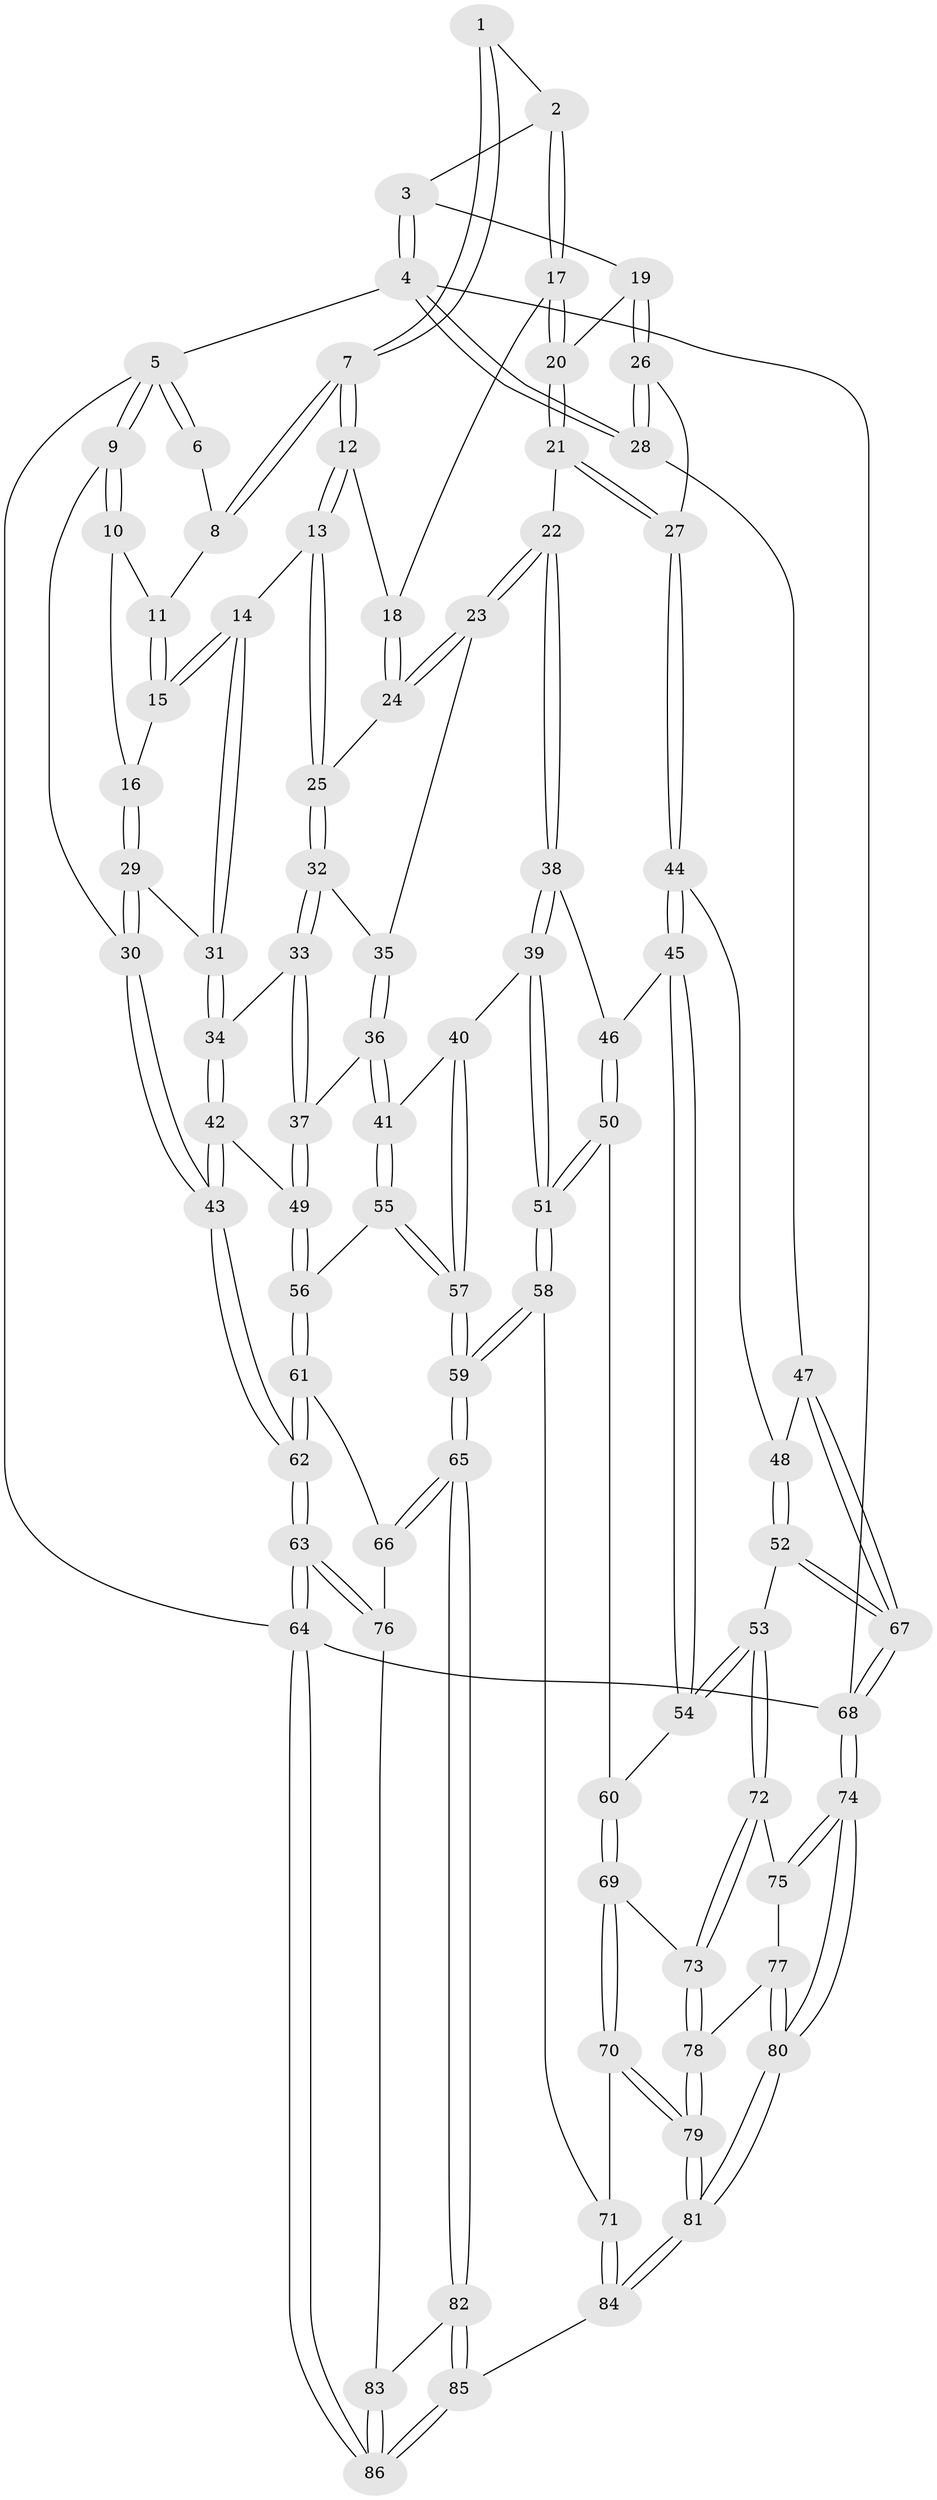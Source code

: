 // coarse degree distribution, {4: 0.23529411764705882, 7: 0.058823529411764705, 3: 0.11764705882352941, 5: 0.49019607843137253, 6: 0.0784313725490196, 2: 0.0196078431372549}
// Generated by graph-tools (version 1.1) at 2025/21/03/04/25 18:21:36]
// undirected, 86 vertices, 212 edges
graph export_dot {
graph [start="1"]
  node [color=gray90,style=filled];
  1 [pos="+0.3853543721956041+0"];
  2 [pos="+0.5134227543539426+0"];
  3 [pos="+1+0"];
  4 [pos="+1+0"];
  5 [pos="+0+0"];
  6 [pos="+0.16447464204151813+0"];
  7 [pos="+0.2253803259914122+0.20779294135334514"];
  8 [pos="+0.14552872847948695+0.08184228010272941"];
  9 [pos="+0+0.11467272629253435"];
  10 [pos="+0+0.18090828196852357"];
  11 [pos="+0.09809085382954565+0.15433364428142246"];
  12 [pos="+0.23845529736206894+0.2450213325025883"];
  13 [pos="+0.21692514605209828+0.2957944402918621"];
  14 [pos="+0.19187686250503466+0.3022273100664013"];
  15 [pos="+0.11094257058459818+0.28611304269802224"];
  16 [pos="+0.10191798705766043+0.28949479577330867"];
  17 [pos="+0.5134456811777302+0"];
  18 [pos="+0.47098469124960535+0.1373629362869415"];
  19 [pos="+0.8402940340316202+0.2378634447978426"];
  20 [pos="+0.7322002385904797+0.2430240717214771"];
  21 [pos="+0.6394501071856147+0.3968918140801066"];
  22 [pos="+0.5461918402983048+0.3944917512588607"];
  23 [pos="+0.5196285238835847+0.36426365475106004"];
  24 [pos="+0.47388848513817067+0.1832076000839302"];
  25 [pos="+0.2860577119520554+0.35741989314583905"];
  26 [pos="+0.9123713295855449+0.35175209482927805"];
  27 [pos="+0.708583381172252+0.4494794304644603"];
  28 [pos="+1+0.45845968236255347"];
  29 [pos="+0.04003068176476055+0.3426727828570342"];
  30 [pos="+0+0.45401189935698283"];
  31 [pos="+0.144940902707221+0.45460144687653853"];
  32 [pos="+0.29425236970922586+0.3721694146209664"];
  33 [pos="+0.21134033953735656+0.4837230680257198"];
  34 [pos="+0.14838382708756412+0.4948360724435288"];
  35 [pos="+0.3351487336677817+0.3975348701966001"];
  36 [pos="+0.34665353542260813+0.5588168006094397"];
  37 [pos="+0.3459126122764274+0.5585533777397965"];
  38 [pos="+0.5111093688092229+0.49182185568143144"];
  39 [pos="+0.37053018172664787+0.5795799968443356"];
  40 [pos="+0.36907761034517766+0.5793648123589068"];
  41 [pos="+0.360248338783813+0.5751877096404623"];
  42 [pos="+0.07626569735773392+0.581965876430598"];
  43 [pos="+0+0.5672618638571447"];
  44 [pos="+0.7385632811742256+0.5418269154300491"];
  45 [pos="+0.715783547099646+0.5967742684894767"];
  46 [pos="+0.5534225810000069+0.5682718160343428"];
  47 [pos="+1+0.5280178687507182"];
  48 [pos="+0.7620358954518626+0.5429004035887183"];
  49 [pos="+0.08453172163256373+0.5896425328198677"];
  50 [pos="+0.5385969636671913+0.7261798082321499"];
  51 [pos="+0.4883973603191187+0.7418247087205453"];
  52 [pos="+0.9345596628820152+0.7256433092758593"];
  53 [pos="+0.8297542902507072+0.7437136574345394"];
  54 [pos="+0.714711926355116+0.6782317404888479"];
  55 [pos="+0.19236395800044115+0.6798649422941238"];
  56 [pos="+0.14699696938592854+0.6637224004433702"];
  57 [pos="+0.28737336753880827+0.796443604086015"];
  58 [pos="+0.42651208644398453+0.8298209012031594"];
  59 [pos="+0.3126597435569+0.8615539985093853"];
  60 [pos="+0.6188802225949688+0.739924443840255"];
  61 [pos="+0.09337295148803026+0.8241407624438516"];
  62 [pos="+0+0.7206637087345605"];
  63 [pos="+0+0.8794182792149525"];
  64 [pos="+0+1"];
  65 [pos="+0.2743422907694658+0.9140161989627471"];
  66 [pos="+0.10506435237762221+0.8422737054855729"];
  67 [pos="+1+0.7059476250403561"];
  68 [pos="+1+1"];
  69 [pos="+0.6547684831059692+0.8572311318257153"];
  70 [pos="+0.5513594826100701+0.9254506263776903"];
  71 [pos="+0.491907974910312+0.9002388264550768"];
  72 [pos="+0.7974948113139506+0.8226972216370855"];
  73 [pos="+0.6785149640292344+0.8734133977783274"];
  74 [pos="+1+1"];
  75 [pos="+0.8166198063696958+0.8855992519175105"];
  76 [pos="+0.04471028147766695+0.9302183526166291"];
  77 [pos="+0.7307772580996631+0.9352754826175942"];
  78 [pos="+0.6928083883517511+0.9116219210111738"];
  79 [pos="+0.609156954787857+1"];
  80 [pos="+1+1"];
  81 [pos="+0.6160225731008163+1"];
  82 [pos="+0.2657970557752985+0.990378395071668"];
  83 [pos="+0.05447584142188257+0.9530457317978582"];
  84 [pos="+0.4127241706045246+1"];
  85 [pos="+0.2762258884557943+1"];
  86 [pos="+0+1"];
  1 -- 2;
  1 -- 7;
  1 -- 7;
  2 -- 3;
  2 -- 17;
  2 -- 17;
  3 -- 4;
  3 -- 4;
  3 -- 19;
  4 -- 5;
  4 -- 28;
  4 -- 28;
  4 -- 68;
  5 -- 6;
  5 -- 6;
  5 -- 9;
  5 -- 9;
  5 -- 64;
  6 -- 8;
  7 -- 8;
  7 -- 8;
  7 -- 12;
  7 -- 12;
  8 -- 11;
  9 -- 10;
  9 -- 10;
  9 -- 30;
  10 -- 11;
  10 -- 16;
  11 -- 15;
  11 -- 15;
  12 -- 13;
  12 -- 13;
  12 -- 18;
  13 -- 14;
  13 -- 25;
  13 -- 25;
  14 -- 15;
  14 -- 15;
  14 -- 31;
  14 -- 31;
  15 -- 16;
  16 -- 29;
  16 -- 29;
  17 -- 18;
  17 -- 20;
  17 -- 20;
  18 -- 24;
  18 -- 24;
  19 -- 20;
  19 -- 26;
  19 -- 26;
  20 -- 21;
  20 -- 21;
  21 -- 22;
  21 -- 27;
  21 -- 27;
  22 -- 23;
  22 -- 23;
  22 -- 38;
  22 -- 38;
  23 -- 24;
  23 -- 24;
  23 -- 35;
  24 -- 25;
  25 -- 32;
  25 -- 32;
  26 -- 27;
  26 -- 28;
  26 -- 28;
  27 -- 44;
  27 -- 44;
  28 -- 47;
  29 -- 30;
  29 -- 30;
  29 -- 31;
  30 -- 43;
  30 -- 43;
  31 -- 34;
  31 -- 34;
  32 -- 33;
  32 -- 33;
  32 -- 35;
  33 -- 34;
  33 -- 37;
  33 -- 37;
  34 -- 42;
  34 -- 42;
  35 -- 36;
  35 -- 36;
  36 -- 37;
  36 -- 41;
  36 -- 41;
  37 -- 49;
  37 -- 49;
  38 -- 39;
  38 -- 39;
  38 -- 46;
  39 -- 40;
  39 -- 51;
  39 -- 51;
  40 -- 41;
  40 -- 57;
  40 -- 57;
  41 -- 55;
  41 -- 55;
  42 -- 43;
  42 -- 43;
  42 -- 49;
  43 -- 62;
  43 -- 62;
  44 -- 45;
  44 -- 45;
  44 -- 48;
  45 -- 46;
  45 -- 54;
  45 -- 54;
  46 -- 50;
  46 -- 50;
  47 -- 48;
  47 -- 67;
  47 -- 67;
  48 -- 52;
  48 -- 52;
  49 -- 56;
  49 -- 56;
  50 -- 51;
  50 -- 51;
  50 -- 60;
  51 -- 58;
  51 -- 58;
  52 -- 53;
  52 -- 67;
  52 -- 67;
  53 -- 54;
  53 -- 54;
  53 -- 72;
  53 -- 72;
  54 -- 60;
  55 -- 56;
  55 -- 57;
  55 -- 57;
  56 -- 61;
  56 -- 61;
  57 -- 59;
  57 -- 59;
  58 -- 59;
  58 -- 59;
  58 -- 71;
  59 -- 65;
  59 -- 65;
  60 -- 69;
  60 -- 69;
  61 -- 62;
  61 -- 62;
  61 -- 66;
  62 -- 63;
  62 -- 63;
  63 -- 64;
  63 -- 64;
  63 -- 76;
  63 -- 76;
  64 -- 86;
  64 -- 86;
  64 -- 68;
  65 -- 66;
  65 -- 66;
  65 -- 82;
  65 -- 82;
  66 -- 76;
  67 -- 68;
  67 -- 68;
  68 -- 74;
  68 -- 74;
  69 -- 70;
  69 -- 70;
  69 -- 73;
  70 -- 71;
  70 -- 79;
  70 -- 79;
  71 -- 84;
  71 -- 84;
  72 -- 73;
  72 -- 73;
  72 -- 75;
  73 -- 78;
  73 -- 78;
  74 -- 75;
  74 -- 75;
  74 -- 80;
  74 -- 80;
  75 -- 77;
  76 -- 83;
  77 -- 78;
  77 -- 80;
  77 -- 80;
  78 -- 79;
  78 -- 79;
  79 -- 81;
  79 -- 81;
  80 -- 81;
  80 -- 81;
  81 -- 84;
  81 -- 84;
  82 -- 83;
  82 -- 85;
  82 -- 85;
  83 -- 86;
  83 -- 86;
  84 -- 85;
  85 -- 86;
  85 -- 86;
}
